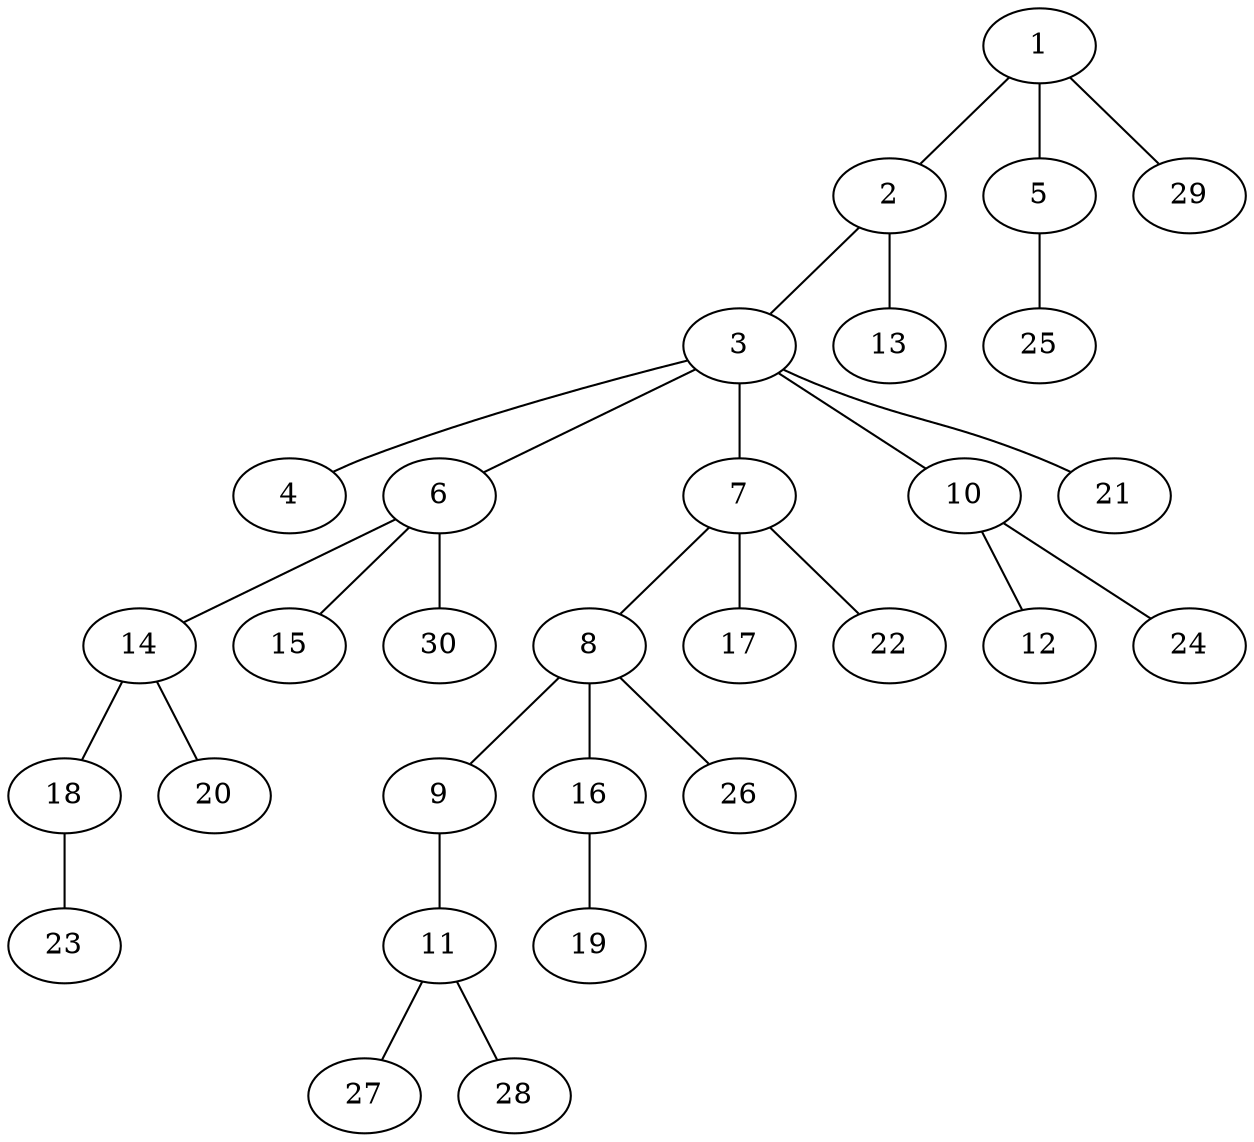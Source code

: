 graph graphname {1--2
1--5
1--29
2--3
2--13
3--4
3--6
3--7
3--10
3--21
5--25
6--14
6--15
6--30
7--8
7--17
7--22
8--9
8--16
8--26
9--11
10--12
10--24
11--27
11--28
14--18
14--20
16--19
18--23
}
